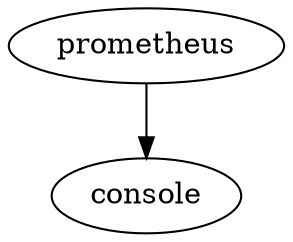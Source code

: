 # Prometheus source example
# ------------------------------------------------------------------------------
# Scraping Prometheus metrics and printing them into console

digraph {
  data_dir = "/var/lib/vector"

  subgraph sources {
    # Ingest
    prometheus [
      type = "prometheus"
      hosts = "http://127.0.0.1:9090,http://127.0.0.1:9090"
      scrape_interval_secs = 2
    ]
  }

  subgraph sinks {
    # Output
    console [
      type = "console"
      encoding = "json"
    ]
  }

  # Set up the data flow
  prometheus -> console
}
